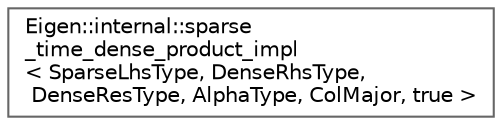digraph "类继承关系图"
{
 // LATEX_PDF_SIZE
  bgcolor="transparent";
  edge [fontname=Helvetica,fontsize=10,labelfontname=Helvetica,labelfontsize=10];
  node [fontname=Helvetica,fontsize=10,shape=box,height=0.2,width=0.4];
  rankdir="LR";
  Node0 [id="Node000000",label="Eigen::internal::sparse\l_time_dense_product_impl\l\< SparseLhsType, DenseRhsType,\l DenseResType, AlphaType, ColMajor, true \>",height=0.2,width=0.4,color="grey40", fillcolor="white", style="filled",URL="$struct_eigen_1_1internal_1_1sparse__time__dense__product__impl_3_01_sparse_lhs_type_00_01_dense_4902bcccfe44923f57955b34ebedf211.html",tooltip=" "];
}
